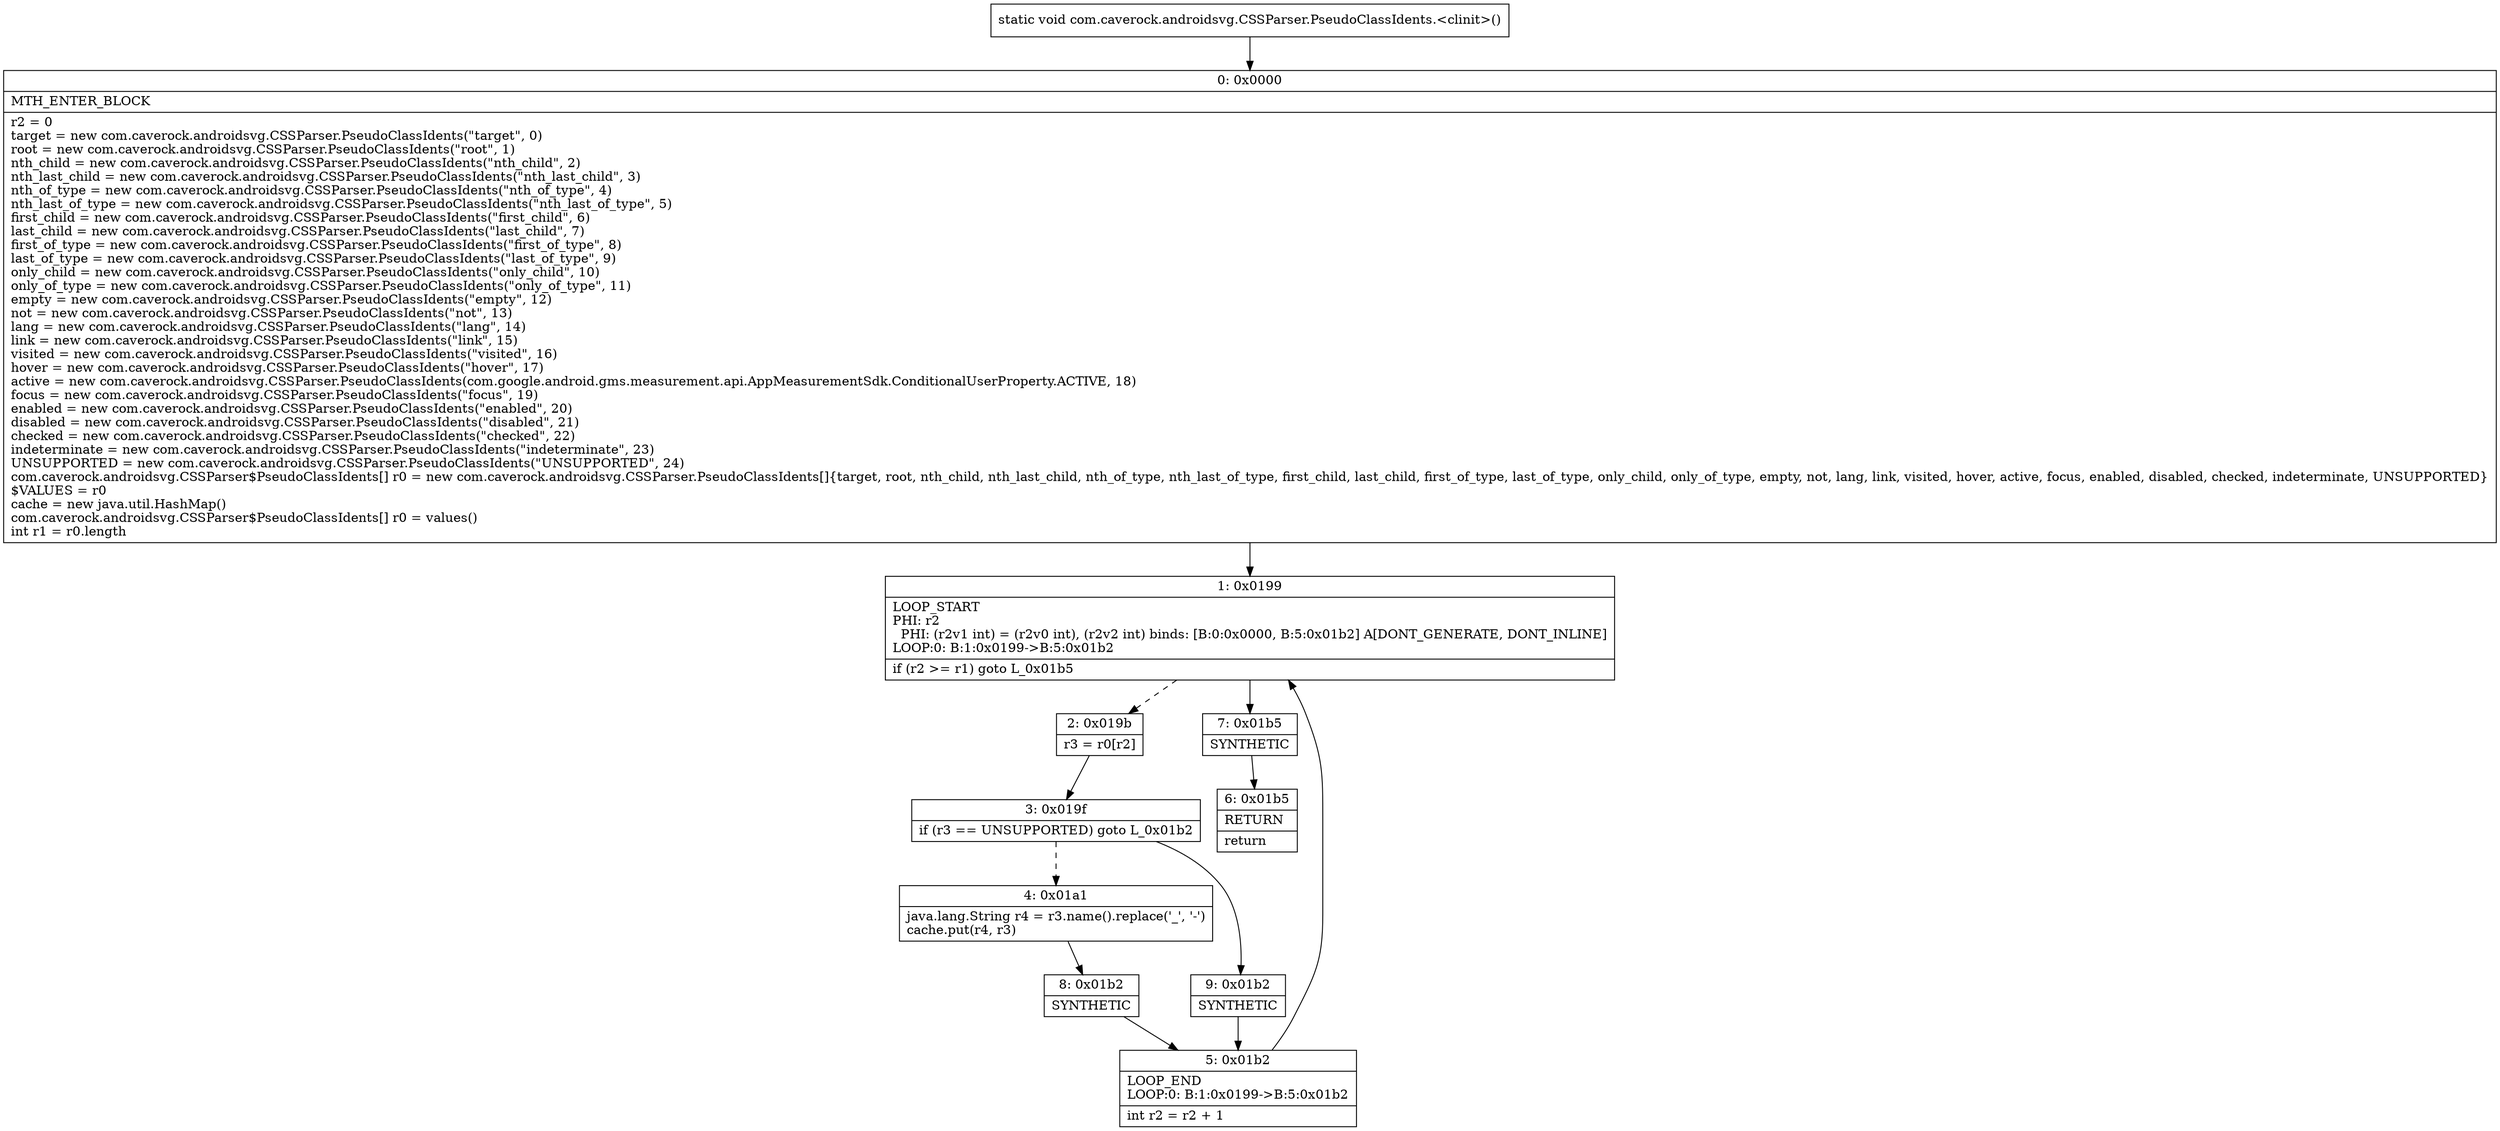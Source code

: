 digraph "CFG forcom.caverock.androidsvg.CSSParser.PseudoClassIdents.\<clinit\>()V" {
Node_0 [shape=record,label="{0\:\ 0x0000|MTH_ENTER_BLOCK\l|r2 = 0\ltarget = new com.caverock.androidsvg.CSSParser.PseudoClassIdents(\"target\", 0)\lroot = new com.caverock.androidsvg.CSSParser.PseudoClassIdents(\"root\", 1)\lnth_child = new com.caverock.androidsvg.CSSParser.PseudoClassIdents(\"nth_child\", 2)\lnth_last_child = new com.caverock.androidsvg.CSSParser.PseudoClassIdents(\"nth_last_child\", 3)\lnth_of_type = new com.caverock.androidsvg.CSSParser.PseudoClassIdents(\"nth_of_type\", 4)\lnth_last_of_type = new com.caverock.androidsvg.CSSParser.PseudoClassIdents(\"nth_last_of_type\", 5)\lfirst_child = new com.caverock.androidsvg.CSSParser.PseudoClassIdents(\"first_child\", 6)\llast_child = new com.caverock.androidsvg.CSSParser.PseudoClassIdents(\"last_child\", 7)\lfirst_of_type = new com.caverock.androidsvg.CSSParser.PseudoClassIdents(\"first_of_type\", 8)\llast_of_type = new com.caverock.androidsvg.CSSParser.PseudoClassIdents(\"last_of_type\", 9)\lonly_child = new com.caverock.androidsvg.CSSParser.PseudoClassIdents(\"only_child\", 10)\lonly_of_type = new com.caverock.androidsvg.CSSParser.PseudoClassIdents(\"only_of_type\", 11)\lempty = new com.caverock.androidsvg.CSSParser.PseudoClassIdents(\"empty\", 12)\lnot = new com.caverock.androidsvg.CSSParser.PseudoClassIdents(\"not\", 13)\llang = new com.caverock.androidsvg.CSSParser.PseudoClassIdents(\"lang\", 14)\llink = new com.caverock.androidsvg.CSSParser.PseudoClassIdents(\"link\", 15)\lvisited = new com.caverock.androidsvg.CSSParser.PseudoClassIdents(\"visited\", 16)\lhover = new com.caverock.androidsvg.CSSParser.PseudoClassIdents(\"hover\", 17)\lactive = new com.caverock.androidsvg.CSSParser.PseudoClassIdents(com.google.android.gms.measurement.api.AppMeasurementSdk.ConditionalUserProperty.ACTIVE, 18)\lfocus = new com.caverock.androidsvg.CSSParser.PseudoClassIdents(\"focus\", 19)\lenabled = new com.caverock.androidsvg.CSSParser.PseudoClassIdents(\"enabled\", 20)\ldisabled = new com.caverock.androidsvg.CSSParser.PseudoClassIdents(\"disabled\", 21)\lchecked = new com.caverock.androidsvg.CSSParser.PseudoClassIdents(\"checked\", 22)\lindeterminate = new com.caverock.androidsvg.CSSParser.PseudoClassIdents(\"indeterminate\", 23)\lUNSUPPORTED = new com.caverock.androidsvg.CSSParser.PseudoClassIdents(\"UNSUPPORTED\", 24)\lcom.caverock.androidsvg.CSSParser$PseudoClassIdents[] r0 = new com.caverock.androidsvg.CSSParser.PseudoClassIdents[]\{target, root, nth_child, nth_last_child, nth_of_type, nth_last_of_type, first_child, last_child, first_of_type, last_of_type, only_child, only_of_type, empty, not, lang, link, visited, hover, active, focus, enabled, disabled, checked, indeterminate, UNSUPPORTED\}\l$VALUES = r0\lcache = new java.util.HashMap()\lcom.caverock.androidsvg.CSSParser$PseudoClassIdents[] r0 = values()\lint r1 = r0.length\l}"];
Node_1 [shape=record,label="{1\:\ 0x0199|LOOP_START\lPHI: r2 \l  PHI: (r2v1 int) = (r2v0 int), (r2v2 int) binds: [B:0:0x0000, B:5:0x01b2] A[DONT_GENERATE, DONT_INLINE]\lLOOP:0: B:1:0x0199\-\>B:5:0x01b2\l|if (r2 \>= r1) goto L_0x01b5\l}"];
Node_2 [shape=record,label="{2\:\ 0x019b|r3 = r0[r2]\l}"];
Node_3 [shape=record,label="{3\:\ 0x019f|if (r3 == UNSUPPORTED) goto L_0x01b2\l}"];
Node_4 [shape=record,label="{4\:\ 0x01a1|java.lang.String r4 = r3.name().replace('_', '\-')\lcache.put(r4, r3)\l}"];
Node_5 [shape=record,label="{5\:\ 0x01b2|LOOP_END\lLOOP:0: B:1:0x0199\-\>B:5:0x01b2\l|int r2 = r2 + 1\l}"];
Node_6 [shape=record,label="{6\:\ 0x01b5|RETURN\l|return\l}"];
Node_7 [shape=record,label="{7\:\ 0x01b5|SYNTHETIC\l}"];
Node_8 [shape=record,label="{8\:\ 0x01b2|SYNTHETIC\l}"];
Node_9 [shape=record,label="{9\:\ 0x01b2|SYNTHETIC\l}"];
MethodNode[shape=record,label="{static void com.caverock.androidsvg.CSSParser.PseudoClassIdents.\<clinit\>() }"];
MethodNode -> Node_0;
Node_0 -> Node_1;
Node_1 -> Node_2[style=dashed];
Node_1 -> Node_7;
Node_2 -> Node_3;
Node_3 -> Node_4[style=dashed];
Node_3 -> Node_9;
Node_4 -> Node_8;
Node_5 -> Node_1;
Node_7 -> Node_6;
Node_8 -> Node_5;
Node_9 -> Node_5;
}

